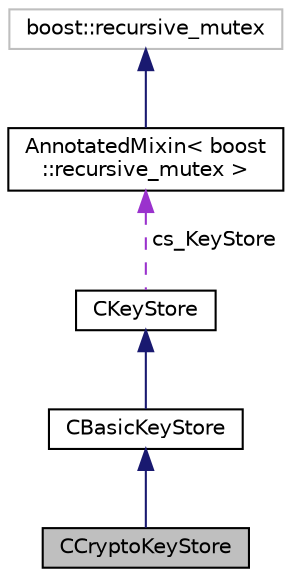 digraph "CCryptoKeyStore"
{
 // LATEX_PDF_SIZE
  edge [fontname="Helvetica",fontsize="10",labelfontname="Helvetica",labelfontsize="10"];
  node [fontname="Helvetica",fontsize="10",shape=record];
  Node4 [label="CCryptoKeyStore",height=0.2,width=0.4,color="black", fillcolor="grey75", style="filled", fontcolor="black",tooltip=" "];
  Node5 -> Node4 [dir="back",color="midnightblue",fontsize="10",style="solid",fontname="Helvetica"];
  Node5 [label="CBasicKeyStore",height=0.2,width=0.4,color="black", fillcolor="white", style="filled",URL="$class_c_basic_key_store.html",tooltip=" "];
  Node6 -> Node5 [dir="back",color="midnightblue",fontsize="10",style="solid",fontname="Helvetica"];
  Node6 [label="CKeyStore",height=0.2,width=0.4,color="black", fillcolor="white", style="filled",URL="$class_c_key_store.html",tooltip=" "];
  Node7 -> Node6 [dir="back",color="darkorchid3",fontsize="10",style="dashed",label=" cs_KeyStore" ,fontname="Helvetica"];
  Node7 [label="AnnotatedMixin\< boost\l::recursive_mutex \>",height=0.2,width=0.4,color="black", fillcolor="white", style="filled",URL="$class_annotated_mixin.html",tooltip=" "];
  Node8 -> Node7 [dir="back",color="midnightblue",fontsize="10",style="solid",fontname="Helvetica"];
  Node8 [label="boost::recursive_mutex",height=0.2,width=0.4,color="grey75", fillcolor="white", style="filled",tooltip=" "];
}
